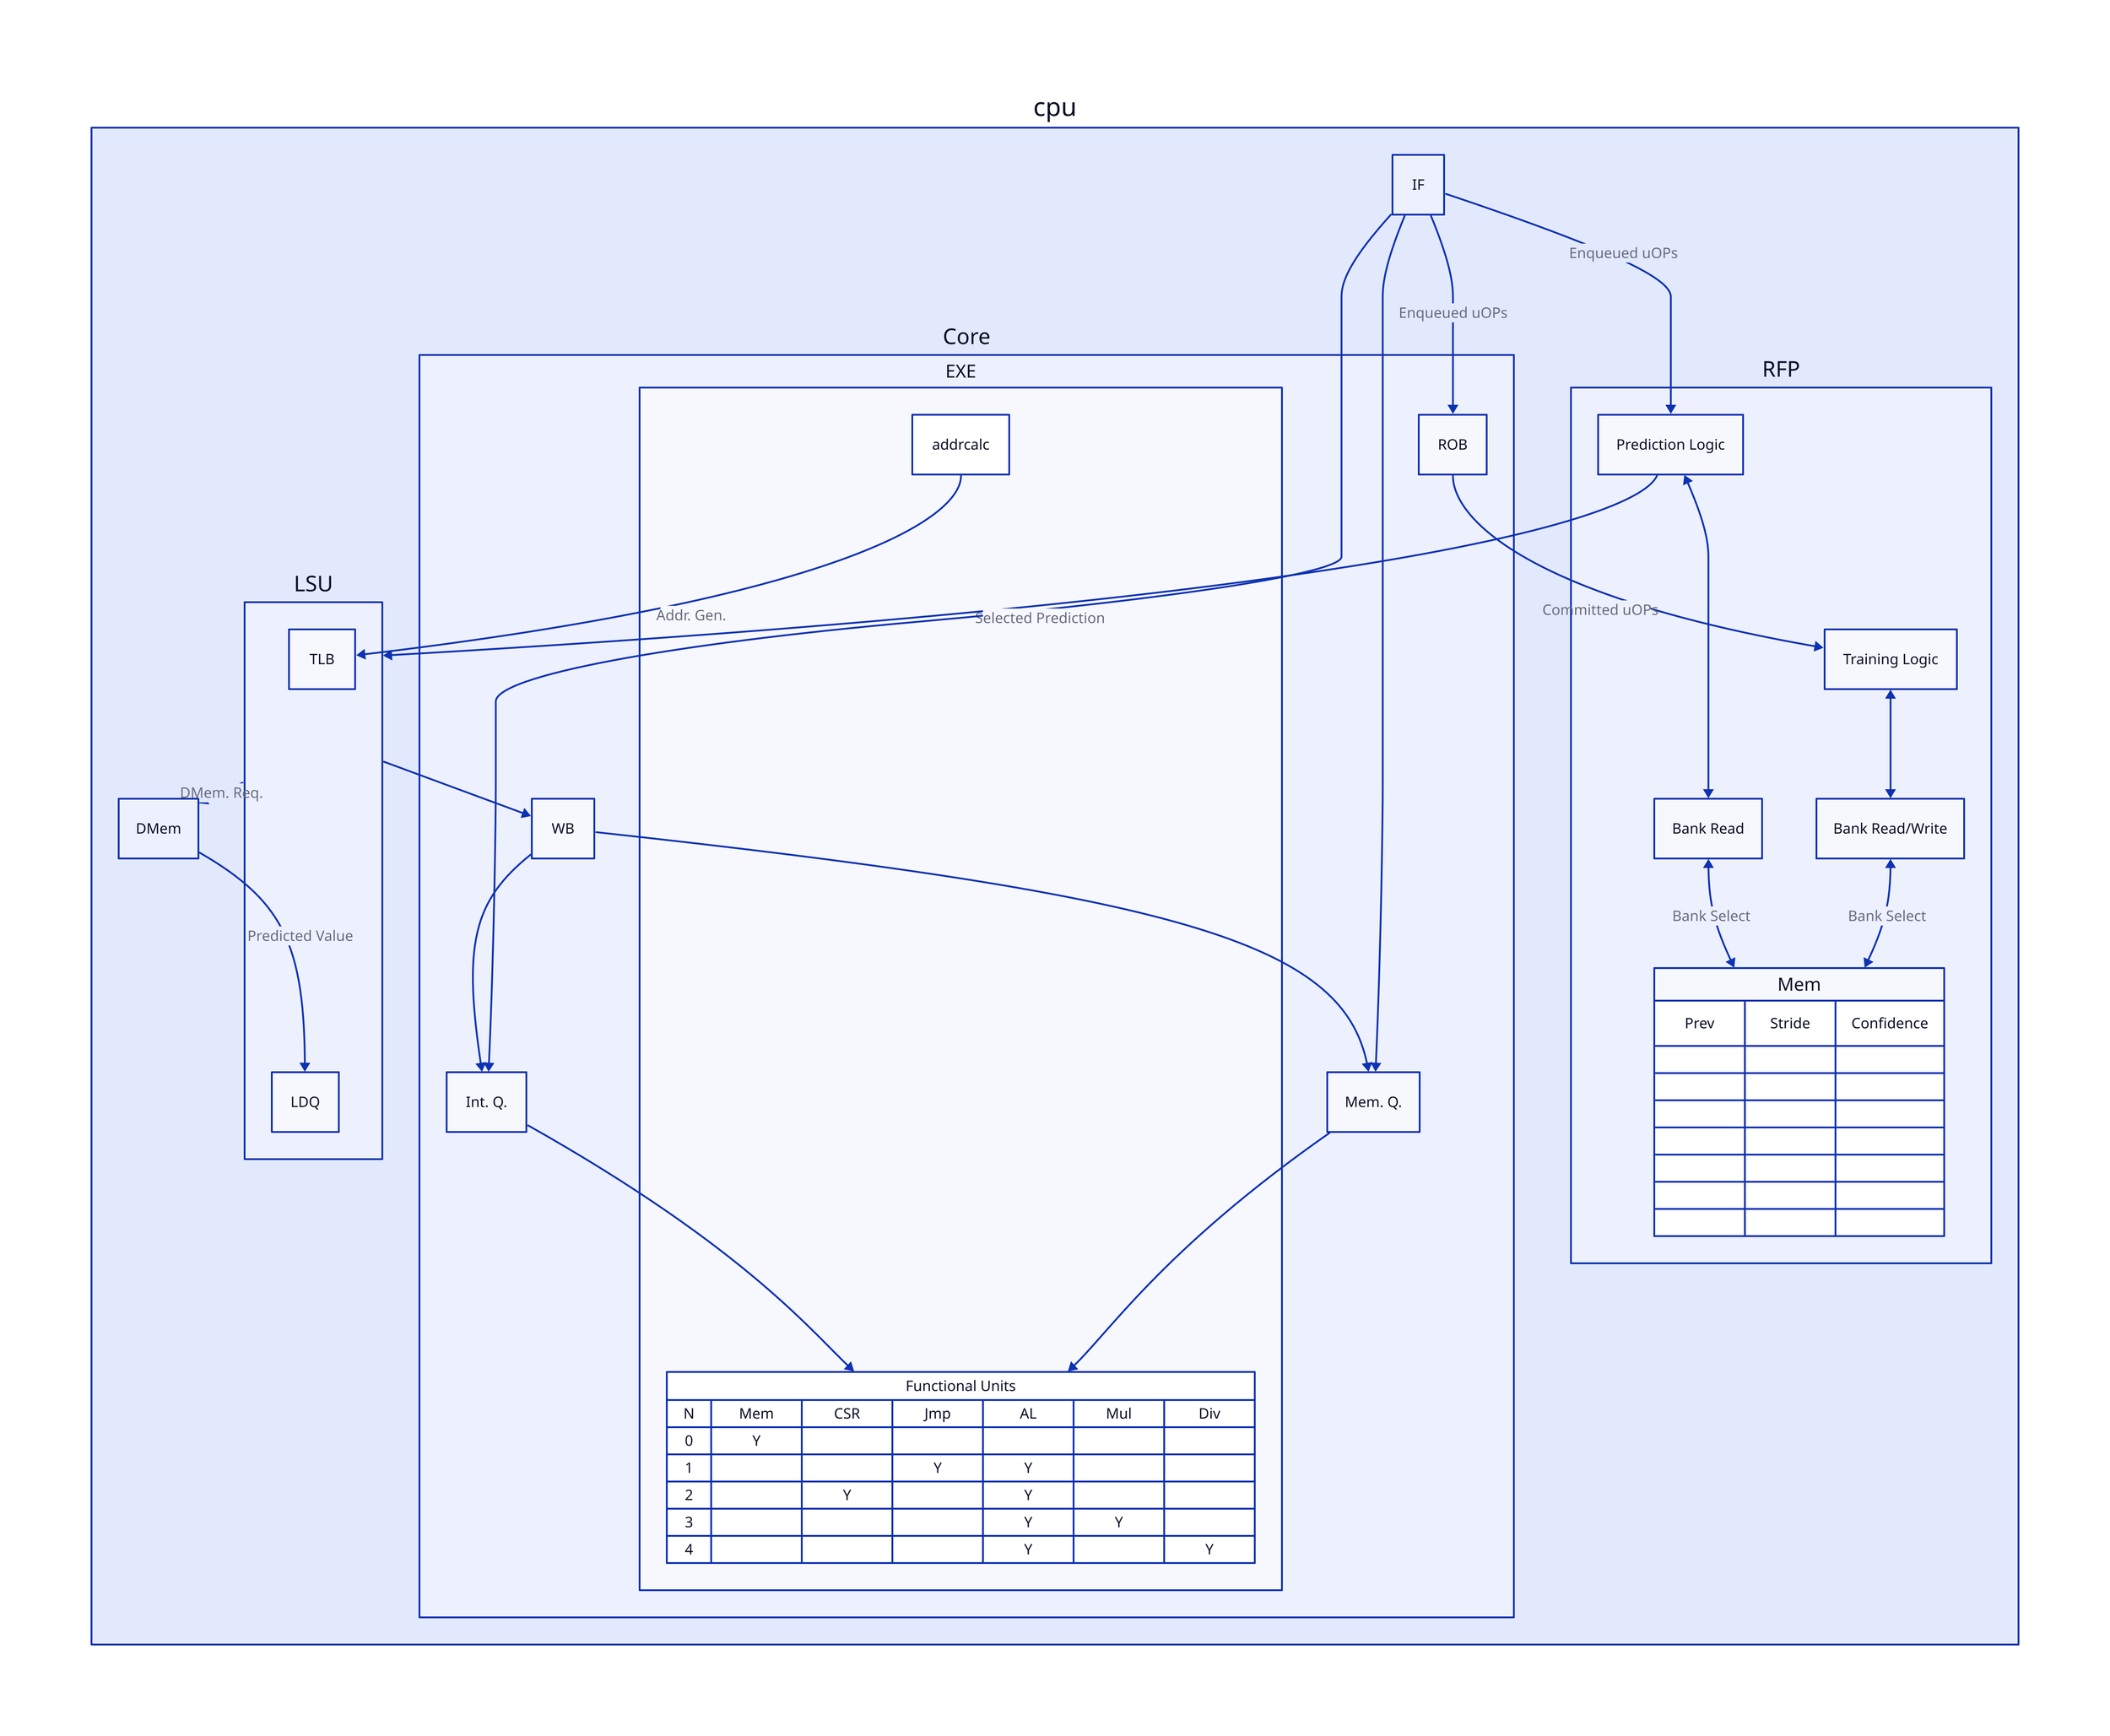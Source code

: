 cpu {
	direction: down

	if: "IF"

	dmem: "DMem"

	lsu: "LSU" {
		ldq: "LDQ"
		tlb: "TLB"
	}

	core: "Core" {
		rob: "ROB"
		exe: "EXE" {
			units: "Functional Units" {
				grid-rows: 1
				grid-columns: 7
				grid-gap: 0

				* { height: 30 }
				* { style.bold: true }

				h: "N"
				h_mem: "Mem"
				h_csr: "CSR"
				h_jmp: "Jmp"
				h_al: "AL"
				h_mul: "Mul"
				h_div: "Div"

				f0: "0"
				f0_mem: "Y"
				f0_csr: ""
				f0_jmp: ""
				f0_al: ""
				f0_mul: ""
				f0_div: ""

				f1: "1"
				f1_mem: ""
				f1_csr: ""
				f1_jmp: "Y"
				f1_al: "Y"
				f1_mul: ""
				f1_div: ""

				f2: "2"
				f2_mem: ""
				f2_csr: "Y"
				f2_jmp: ""
				f2_al: "Y"
				f2_mul: ""
				f2_div: ""

				f3: "3"
				f3_mem: ""
				f3_csr: ""
				f3_jmp: ""
				f3_al: "Y"
				f3_mul: "Y"
				f3_div: ""

				f4: "4"
				f4_mem: ""
				f4_csr: ""
				f4_jmp: ""
				f4_al: "Y"
				f4_mul: ""
				f4_div: "Y"
			}
		}

		wb: "WB"
		intq: "Int. Q."
		memq: "Mem. Q."

		wb -> intq
		wb -> memq

		intq -> exe.units

		memq -> exe.units

	}

	rfp: "RFP" {
		mem: "Mem" {
			grid-rows: 1
			grid-columns: 3
			grid-gap: 0

			* { height: 30 }

			h_prev: "Prev" {height: 50}
			h_stride: "Stride" {height: 50}
			h_confidence: "Confidence" {height: 50}

			e0_prev: ""
			e0_stride: "" 
			e0_confidence: ""
			
			e1_prev: ""
			e1_confidence: ""
			e1_stride: ""

			e2_prev: ""
			e2_confidence: "" 
			e2_stride: ""
			
			e3_prev: ""
			e3_confidence: ""
			e3_stride: ""

			e4_prev: ""
			e4_confidence: "" 
			e4_stride: ""
			
			e5_prev: ""
			e5_confidence: ""
			e5_stride: ""

			e6_prev: ""
			e6_confidence: ""
			e6_stride: ""
		}

		br: "Bank Read"
		br <> mem: Bank Select

		brw: "Bank Read/Write"
		brw <> mem: Bank Select

		tl: "Training Logic"
		tl <> brw

		pl: "Prediction Logic"
		pl <> br
	}

	rfp.pl -> lsu: "Selected Prediction"

	lsu -> dmem: "DMem. Req."
	dmem -> lsu.ldq: "Predicted Value"

	if -> rfp.pl: Enqueued uOPs

	if -> core.intq
	if -> core.memq

	if -> core.rob: Enqueued uOPs

	core.rob -> rfp.tl: Committed uOPs

	lsu -> core.wb

	core.exe.addrcalc -> lsu.tlb: "Addr. Gen."
}

